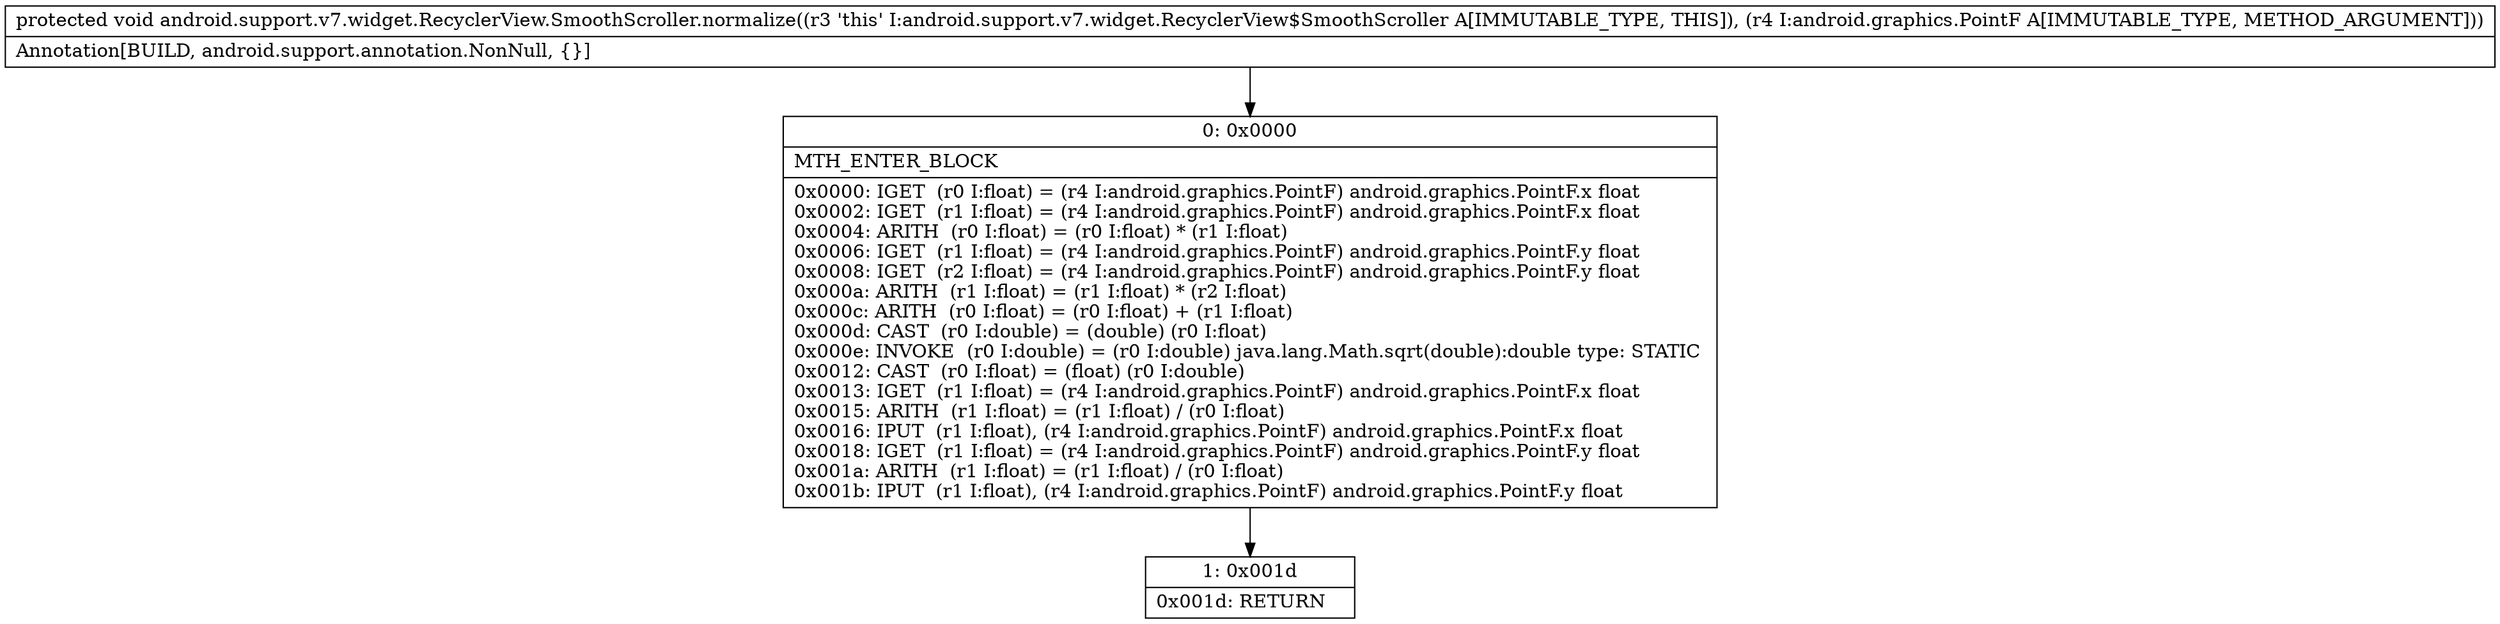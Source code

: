 digraph "CFG forandroid.support.v7.widget.RecyclerView.SmoothScroller.normalize(Landroid\/graphics\/PointF;)V" {
Node_0 [shape=record,label="{0\:\ 0x0000|MTH_ENTER_BLOCK\l|0x0000: IGET  (r0 I:float) = (r4 I:android.graphics.PointF) android.graphics.PointF.x float \l0x0002: IGET  (r1 I:float) = (r4 I:android.graphics.PointF) android.graphics.PointF.x float \l0x0004: ARITH  (r0 I:float) = (r0 I:float) * (r1 I:float) \l0x0006: IGET  (r1 I:float) = (r4 I:android.graphics.PointF) android.graphics.PointF.y float \l0x0008: IGET  (r2 I:float) = (r4 I:android.graphics.PointF) android.graphics.PointF.y float \l0x000a: ARITH  (r1 I:float) = (r1 I:float) * (r2 I:float) \l0x000c: ARITH  (r0 I:float) = (r0 I:float) + (r1 I:float) \l0x000d: CAST  (r0 I:double) = (double) (r0 I:float) \l0x000e: INVOKE  (r0 I:double) = (r0 I:double) java.lang.Math.sqrt(double):double type: STATIC \l0x0012: CAST  (r0 I:float) = (float) (r0 I:double) \l0x0013: IGET  (r1 I:float) = (r4 I:android.graphics.PointF) android.graphics.PointF.x float \l0x0015: ARITH  (r1 I:float) = (r1 I:float) \/ (r0 I:float) \l0x0016: IPUT  (r1 I:float), (r4 I:android.graphics.PointF) android.graphics.PointF.x float \l0x0018: IGET  (r1 I:float) = (r4 I:android.graphics.PointF) android.graphics.PointF.y float \l0x001a: ARITH  (r1 I:float) = (r1 I:float) \/ (r0 I:float) \l0x001b: IPUT  (r1 I:float), (r4 I:android.graphics.PointF) android.graphics.PointF.y float \l}"];
Node_1 [shape=record,label="{1\:\ 0x001d|0x001d: RETURN   \l}"];
MethodNode[shape=record,label="{protected void android.support.v7.widget.RecyclerView.SmoothScroller.normalize((r3 'this' I:android.support.v7.widget.RecyclerView$SmoothScroller A[IMMUTABLE_TYPE, THIS]), (r4 I:android.graphics.PointF A[IMMUTABLE_TYPE, METHOD_ARGUMENT]))  | Annotation[BUILD, android.support.annotation.NonNull, \{\}]\l}"];
MethodNode -> Node_0;
Node_0 -> Node_1;
}

